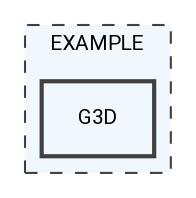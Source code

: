digraph "C:/Users/allen/Documents/GitHub/lbldoxygen/ButterflyPACK/EXAMPLE/G3D"
{
 // LATEX_PDF_SIZE
  edge [fontname="Roboto",fontsize="10",labelfontname="Roboto",labelfontsize="10"];
  node [fontname="Roboto",fontsize="10",shape=record];
  compound=true
  subgraph clusterdir_2ed5cd83c419d7f3788213bde77ef248 {
    graph [ bgcolor="#f0f7fd", pencolor="grey25", style="filled,dashed,", label="EXAMPLE", fontname="Roboto", fontsize="10", URL="dir_2ed5cd83c419d7f3788213bde77ef248.html"]
  dir_80aa582f8a53e91f72f88bfa203431d2 [shape=box, label="G3D", style="filled,bold,", fillcolor="#f0f7fd", color="grey25", URL="dir_80aa582f8a53e91f72f88bfa203431d2.html"];
  }
}
